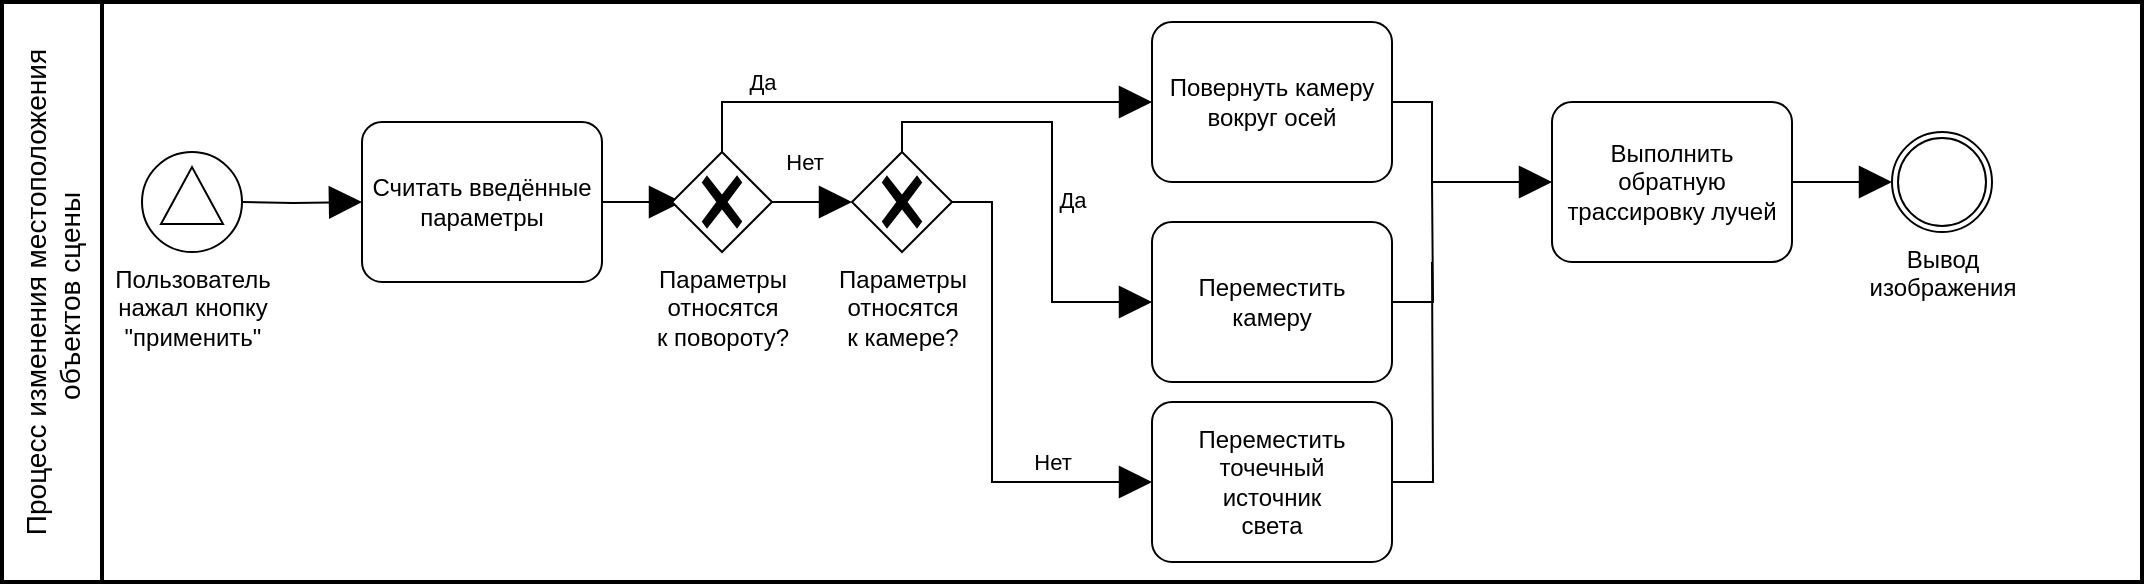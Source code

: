 <mxfile version="21.6.8" type="device">
  <diagram name="Page-1" id="c7488fd3-1785-93aa-aadb-54a6760d102a">
    <mxGraphModel dx="484" dy="364" grid="1" gridSize="10" guides="1" tooltips="1" connect="1" arrows="1" fold="1" page="1" pageScale="1" pageWidth="1100" pageHeight="850" background="none" math="0" shadow="0">
      <root>
        <mxCell id="0" />
        <mxCell id="1" parent="0" />
        <mxCell id="-FfgfGZ-kdBo7Im1mb59-5" value="Процесс изменения местоположения объектов сцены&amp;nbsp;" style="swimlane;html=1;startSize=50;fontStyle=0;collapsible=0;horizontal=0;swimlaneLine=1;swimlaneFillColor=#ffffff;strokeWidth=2;whiteSpace=wrap;fontSize=14;" parent="1" vertex="1">
          <mxGeometry x="15" y="20" width="1070" height="290" as="geometry" />
        </mxCell>
        <mxCell id="-FfgfGZ-kdBo7Im1mb59-12" style="edgeStyle=orthogonalEdgeStyle;rounded=0;orthogonalLoop=1;jettySize=auto;html=1;endArrow=block;endFill=1;endSize=14;entryX=0;entryY=0.5;entryDx=0;entryDy=0;entryPerimeter=0;" parent="-FfgfGZ-kdBo7Im1mb59-5" target="-FfgfGZ-kdBo7Im1mb59-14" edge="1">
          <mxGeometry relative="1" as="geometry">
            <mxPoint x="120.0" y="100" as="sourcePoint" />
            <mxPoint x="160" y="100" as="targetPoint" />
          </mxGeometry>
        </mxCell>
        <mxCell id="-FfgfGZ-kdBo7Im1mb59-20" style="edgeStyle=orthogonalEdgeStyle;rounded=0;orthogonalLoop=1;jettySize=auto;html=1;exitX=1;exitY=0.5;exitDx=0;exitDy=0;exitPerimeter=0;endArrow=block;endFill=1;endSize=14;entryX=0;entryY=0.5;entryDx=0;entryDy=0;entryPerimeter=0;" parent="-FfgfGZ-kdBo7Im1mb59-5" source="-FfgfGZ-kdBo7Im1mb59-14" edge="1">
          <mxGeometry relative="1" as="geometry">
            <mxPoint x="340" y="100" as="targetPoint" />
          </mxGeometry>
        </mxCell>
        <mxCell id="-FfgfGZ-kdBo7Im1mb59-14" value="Считать введённые&lt;br&gt;параметры" style="points=[[0.25,0,0],[0.5,0,0],[0.75,0,0],[1,0.25,0],[1,0.5,0],[1,0.75,0],[0.75,1,0],[0.5,1,0],[0.25,1,0],[0,0.75,0],[0,0.5,0],[0,0.25,0]];shape=mxgraph.bpmn.task;whiteSpace=wrap;rectStyle=rounded;size=10;html=1;container=1;expand=0;collapsible=0;taskMarker=abstract;" parent="-FfgfGZ-kdBo7Im1mb59-5" vertex="1">
          <mxGeometry x="180" y="60" width="120" height="80" as="geometry" />
        </mxCell>
        <mxCell id="-FfgfGZ-kdBo7Im1mb59-29" style="edgeStyle=orthogonalEdgeStyle;rounded=0;orthogonalLoop=1;jettySize=auto;html=1;endArrow=block;endFill=1;endSize=14;exitX=1;exitY=0.5;exitDx=0;exitDy=0;exitPerimeter=0;" parent="-FfgfGZ-kdBo7Im1mb59-5" source="-FfgfGZ-kdBo7Im1mb59-38" target="-FfgfGZ-kdBo7Im1mb59-28" edge="1">
          <mxGeometry relative="1" as="geometry">
            <mxPoint x="940" y="100.032" as="sourcePoint" />
            <Array as="points" />
          </mxGeometry>
        </mxCell>
        <mxCell id="-FfgfGZ-kdBo7Im1mb59-28" value="Вывод&lt;br&gt;изображения" style="points=[[0.145,0.145,0],[0.5,0,0],[0.855,0.145,0],[1,0.5,0],[0.855,0.855,0],[0.5,1,0],[0.145,0.855,0],[0,0.5,0]];shape=mxgraph.bpmn.event;html=1;verticalLabelPosition=bottom;labelBackgroundColor=#ffffff;verticalAlign=top;align=center;perimeter=ellipsePerimeter;outlineConnect=0;aspect=fixed;outline=throwing;symbol=general;" parent="-FfgfGZ-kdBo7Im1mb59-5" vertex="1">
          <mxGeometry x="945" y="65" width="50" height="50" as="geometry" />
        </mxCell>
        <mxCell id="-FfgfGZ-kdBo7Im1mb59-34" style="edgeStyle=orthogonalEdgeStyle;rounded=0;orthogonalLoop=1;jettySize=auto;html=1;exitX=1;exitY=0.5;exitDx=0;exitDy=0;exitPerimeter=0;endArrow=block;endFill=1;endSize=14;" parent="-FfgfGZ-kdBo7Im1mb59-5" source="-FfgfGZ-kdBo7Im1mb59-37" target="-FfgfGZ-kdBo7Im1mb59-38" edge="1">
          <mxGeometry relative="1" as="geometry">
            <mxPoint x="780" y="100.0" as="sourcePoint" />
            <mxPoint x="740" y="130" as="targetPoint" />
            <Array as="points">
              <mxPoint x="715" y="50" />
              <mxPoint x="715" y="90" />
            </Array>
          </mxGeometry>
        </mxCell>
        <mxCell id="-FfgfGZ-kdBo7Im1mb59-37" value="Повернуть камеру&lt;br&gt;вокруг осей" style="points=[[0.25,0,0],[0.5,0,0],[0.75,0,0],[1,0.25,0],[1,0.5,0],[1,0.75,0],[0.75,1,0],[0.5,1,0],[0.25,1,0],[0,0.75,0],[0,0.5,0],[0,0.25,0]];shape=mxgraph.bpmn.task;whiteSpace=wrap;rectStyle=rounded;size=10;html=1;container=1;expand=0;collapsible=0;taskMarker=abstract;" parent="-FfgfGZ-kdBo7Im1mb59-5" vertex="1">
          <mxGeometry x="575" y="10" width="120" height="80" as="geometry" />
        </mxCell>
        <mxCell id="-FfgfGZ-kdBo7Im1mb59-38" value="Выполнить обратную&lt;br style=&quot;border-color: var(--border-color);&quot;&gt;трассировку лучей" style="points=[[0.25,0,0],[0.5,0,0],[0.75,0,0],[1,0.25,0],[1,0.5,0],[1,0.75,0],[0.75,1,0],[0.5,1,0],[0.25,1,0],[0,0.75,0],[0,0.5,0],[0,0.25,0]];shape=mxgraph.bpmn.task;whiteSpace=wrap;rectStyle=rounded;size=10;html=1;container=1;expand=0;collapsible=0;taskMarker=abstract;" parent="-FfgfGZ-kdBo7Im1mb59-5" vertex="1">
          <mxGeometry x="775" y="50" width="120" height="80" as="geometry" />
        </mxCell>
        <mxCell id="-FfgfGZ-kdBo7Im1mb59-39" value="Пользователь&lt;br&gt;нажал кнопку&lt;br&gt;&quot;применить&quot;" style="points=[[0.145,0.145,0],[0.5,0,0],[0.855,0.145,0],[1,0.5,0],[0.855,0.855,0],[0.5,1,0],[0.145,0.855,0],[0,0.5,0]];shape=mxgraph.bpmn.event;html=1;verticalLabelPosition=bottom;labelBackgroundColor=#ffffff;verticalAlign=top;align=center;perimeter=ellipsePerimeter;outlineConnect=0;aspect=fixed;outline=standard;symbol=signal;" parent="-FfgfGZ-kdBo7Im1mb59-5" vertex="1">
          <mxGeometry x="70" y="75" width="50" height="50" as="geometry" />
        </mxCell>
        <mxCell id="-FfgfGZ-kdBo7Im1mb59-41" value="Параметры &lt;br&gt;относятся&lt;br&gt;к камере?" style="points=[[0.25,0.25,0],[0.5,0,0],[0.75,0.25,0],[1,0.5,0],[0.75,0.75,0],[0.5,1,0],[0.25,0.75,0],[0,0.5,0]];shape=mxgraph.bpmn.gateway2;html=1;verticalLabelPosition=bottom;labelBackgroundColor=#ffffff;verticalAlign=top;align=center;perimeter=rhombusPerimeter;outlineConnect=0;outline=none;symbol=none;gwType=exclusive;" parent="-FfgfGZ-kdBo7Im1mb59-5" vertex="1">
          <mxGeometry x="425" y="75" width="50" height="50" as="geometry" />
        </mxCell>
        <mxCell id="-FfgfGZ-kdBo7Im1mb59-53" style="edgeStyle=orthogonalEdgeStyle;rounded=0;orthogonalLoop=1;jettySize=auto;html=1;exitX=1;exitY=0.5;exitDx=0;exitDy=0;exitPerimeter=0;endArrow=none;endFill=0;" parent="-FfgfGZ-kdBo7Im1mb59-5" source="-FfgfGZ-kdBo7Im1mb59-58" edge="1">
          <mxGeometry relative="1" as="geometry">
            <mxPoint x="715" y="90" as="targetPoint" />
            <mxPoint x="695" y="150" as="sourcePoint" />
          </mxGeometry>
        </mxCell>
        <mxCell id="-FfgfGZ-kdBo7Im1mb59-21" style="edgeStyle=orthogonalEdgeStyle;rounded=0;orthogonalLoop=1;jettySize=auto;html=1;exitX=0.5;exitY=0;exitDx=0;exitDy=0;exitPerimeter=0;endArrow=block;endFill=1;endSize=14;" parent="-FfgfGZ-kdBo7Im1mb59-5" source="aq1K3VyHdzdP4nX3ywdp-1" target="-FfgfGZ-kdBo7Im1mb59-37" edge="1">
          <mxGeometry relative="1" as="geometry">
            <mxPoint x="420" y="100" as="sourcePoint" />
            <mxPoint x="390" y="50" as="targetPoint" />
            <Array as="points" />
          </mxGeometry>
        </mxCell>
        <mxCell id="aq1K3VyHdzdP4nX3ywdp-6" value="Да" style="edgeLabel;html=1;align=center;verticalAlign=middle;resizable=0;points=[];" vertex="1" connectable="0" parent="-FfgfGZ-kdBo7Im1mb59-21">
          <mxGeometry x="-0.629" relative="1" as="geometry">
            <mxPoint y="-10" as="offset" />
          </mxGeometry>
        </mxCell>
        <mxCell id="-FfgfGZ-kdBo7Im1mb59-59" value="" style="edgeStyle=orthogonalEdgeStyle;rounded=0;orthogonalLoop=1;jettySize=auto;html=1;endSize=14;endArrow=block;endFill=1;entryX=0;entryY=0.5;entryDx=0;entryDy=0;entryPerimeter=0;" parent="-FfgfGZ-kdBo7Im1mb59-5" source="-FfgfGZ-kdBo7Im1mb59-41" target="aq1K3VyHdzdP4nX3ywdp-5" edge="1">
          <mxGeometry relative="1" as="geometry">
            <mxPoint x="405" y="140" as="sourcePoint" />
            <mxPoint x="660" y="190" as="targetPoint" />
            <Array as="points">
              <mxPoint x="495" y="100" />
              <mxPoint x="495" y="240" />
            </Array>
          </mxGeometry>
        </mxCell>
        <mxCell id="-FfgfGZ-kdBo7Im1mb59-60" value="Нет" style="edgeLabel;html=1;align=center;verticalAlign=middle;resizable=0;points=[];" parent="-FfgfGZ-kdBo7Im1mb59-59" vertex="1" connectable="0">
          <mxGeometry x="-0.784" relative="1" as="geometry">
            <mxPoint x="30" y="124" as="offset" />
          </mxGeometry>
        </mxCell>
        <mxCell id="-FfgfGZ-kdBo7Im1mb59-58" value="Переместить&lt;br&gt;камеру" style="points=[[0.25,0,0],[0.5,0,0],[0.75,0,0],[1,0.25,0],[1,0.5,0],[1,0.75,0],[0.75,1,0],[0.5,1,0],[0.25,1,0],[0,0.75,0],[0,0.5,0],[0,0.25,0]];shape=mxgraph.bpmn.task;whiteSpace=wrap;rectStyle=rounded;size=10;html=1;container=1;expand=0;collapsible=0;taskMarker=abstract;" parent="-FfgfGZ-kdBo7Im1mb59-5" vertex="1">
          <mxGeometry x="575" y="110" width="120" height="80" as="geometry" />
        </mxCell>
        <mxCell id="aq1K3VyHdzdP4nX3ywdp-10" style="edgeStyle=orthogonalEdgeStyle;rounded=0;orthogonalLoop=1;jettySize=auto;html=1;endArrow=block;endFill=1;endSize=14;" edge="1" parent="-FfgfGZ-kdBo7Im1mb59-5" source="aq1K3VyHdzdP4nX3ywdp-1">
          <mxGeometry relative="1" as="geometry">
            <mxPoint x="425" y="100" as="targetPoint" />
          </mxGeometry>
        </mxCell>
        <mxCell id="aq1K3VyHdzdP4nX3ywdp-11" value="Нет" style="edgeLabel;html=1;align=center;verticalAlign=middle;resizable=0;points=[];" vertex="1" connectable="0" parent="aq1K3VyHdzdP4nX3ywdp-10">
          <mxGeometry x="-0.235" y="1" relative="1" as="geometry">
            <mxPoint y="-19" as="offset" />
          </mxGeometry>
        </mxCell>
        <mxCell id="aq1K3VyHdzdP4nX3ywdp-1" value="Параметры &lt;br&gt;относятся&lt;br&gt;к повороту?" style="points=[[0.25,0.25,0],[0.5,0,0],[0.75,0.25,0],[1,0.5,0],[0.75,0.75,0],[0.5,1,0],[0.25,0.75,0],[0,0.5,0]];shape=mxgraph.bpmn.gateway2;html=1;verticalLabelPosition=bottom;labelBackgroundColor=#ffffff;verticalAlign=top;align=center;perimeter=rhombusPerimeter;outlineConnect=0;outline=none;symbol=none;gwType=exclusive;" vertex="1" parent="-FfgfGZ-kdBo7Im1mb59-5">
          <mxGeometry x="335" y="75" width="50" height="50" as="geometry" />
        </mxCell>
        <mxCell id="aq1K3VyHdzdP4nX3ywdp-2" value="" style="edgeStyle=orthogonalEdgeStyle;rounded=0;orthogonalLoop=1;jettySize=auto;html=1;exitX=0.5;exitY=0;exitDx=0;exitDy=0;exitPerimeter=0;endArrow=block;endFill=1;endSize=14;entryX=0;entryY=0.5;entryDx=0;entryDy=0;entryPerimeter=0;" edge="1" parent="-FfgfGZ-kdBo7Im1mb59-5" source="-FfgfGZ-kdBo7Im1mb59-41" target="-FfgfGZ-kdBo7Im1mb59-58">
          <mxGeometry relative="1" as="geometry">
            <mxPoint x="495" y="130" as="sourcePoint" />
            <mxPoint x="475" y="30" as="targetPoint" />
            <Array as="points">
              <mxPoint x="450" y="60" />
              <mxPoint x="525" y="60" />
              <mxPoint x="525" y="150" />
            </Array>
          </mxGeometry>
        </mxCell>
        <mxCell id="aq1K3VyHdzdP4nX3ywdp-3" value="Да" style="edgeLabel;html=1;align=center;verticalAlign=middle;resizable=0;points=[];" vertex="1" connectable="0" parent="aq1K3VyHdzdP4nX3ywdp-2">
          <mxGeometry x="-0.1" y="-1" relative="1" as="geometry">
            <mxPoint x="11" y="25" as="offset" />
          </mxGeometry>
        </mxCell>
        <mxCell id="aq1K3VyHdzdP4nX3ywdp-12" style="edgeStyle=orthogonalEdgeStyle;rounded=0;orthogonalLoop=1;jettySize=auto;html=1;exitX=1;exitY=0.5;exitDx=0;exitDy=0;exitPerimeter=0;endArrow=none;endFill=0;" edge="1" parent="-FfgfGZ-kdBo7Im1mb59-5" source="aq1K3VyHdzdP4nX3ywdp-5">
          <mxGeometry relative="1" as="geometry">
            <mxPoint x="715" y="130" as="targetPoint" />
          </mxGeometry>
        </mxCell>
        <mxCell id="aq1K3VyHdzdP4nX3ywdp-5" value="Переместить&lt;br&gt;точечный&lt;br&gt;источник&lt;br&gt;света" style="points=[[0.25,0,0],[0.5,0,0],[0.75,0,0],[1,0.25,0],[1,0.5,0],[1,0.75,0],[0.75,1,0],[0.5,1,0],[0.25,1,0],[0,0.75,0],[0,0.5,0],[0,0.25,0]];shape=mxgraph.bpmn.task;whiteSpace=wrap;rectStyle=rounded;size=10;html=1;container=1;expand=0;collapsible=0;taskMarker=abstract;" vertex="1" parent="-FfgfGZ-kdBo7Im1mb59-5">
          <mxGeometry x="575" y="200" width="120" height="80" as="geometry" />
        </mxCell>
      </root>
    </mxGraphModel>
  </diagram>
</mxfile>
